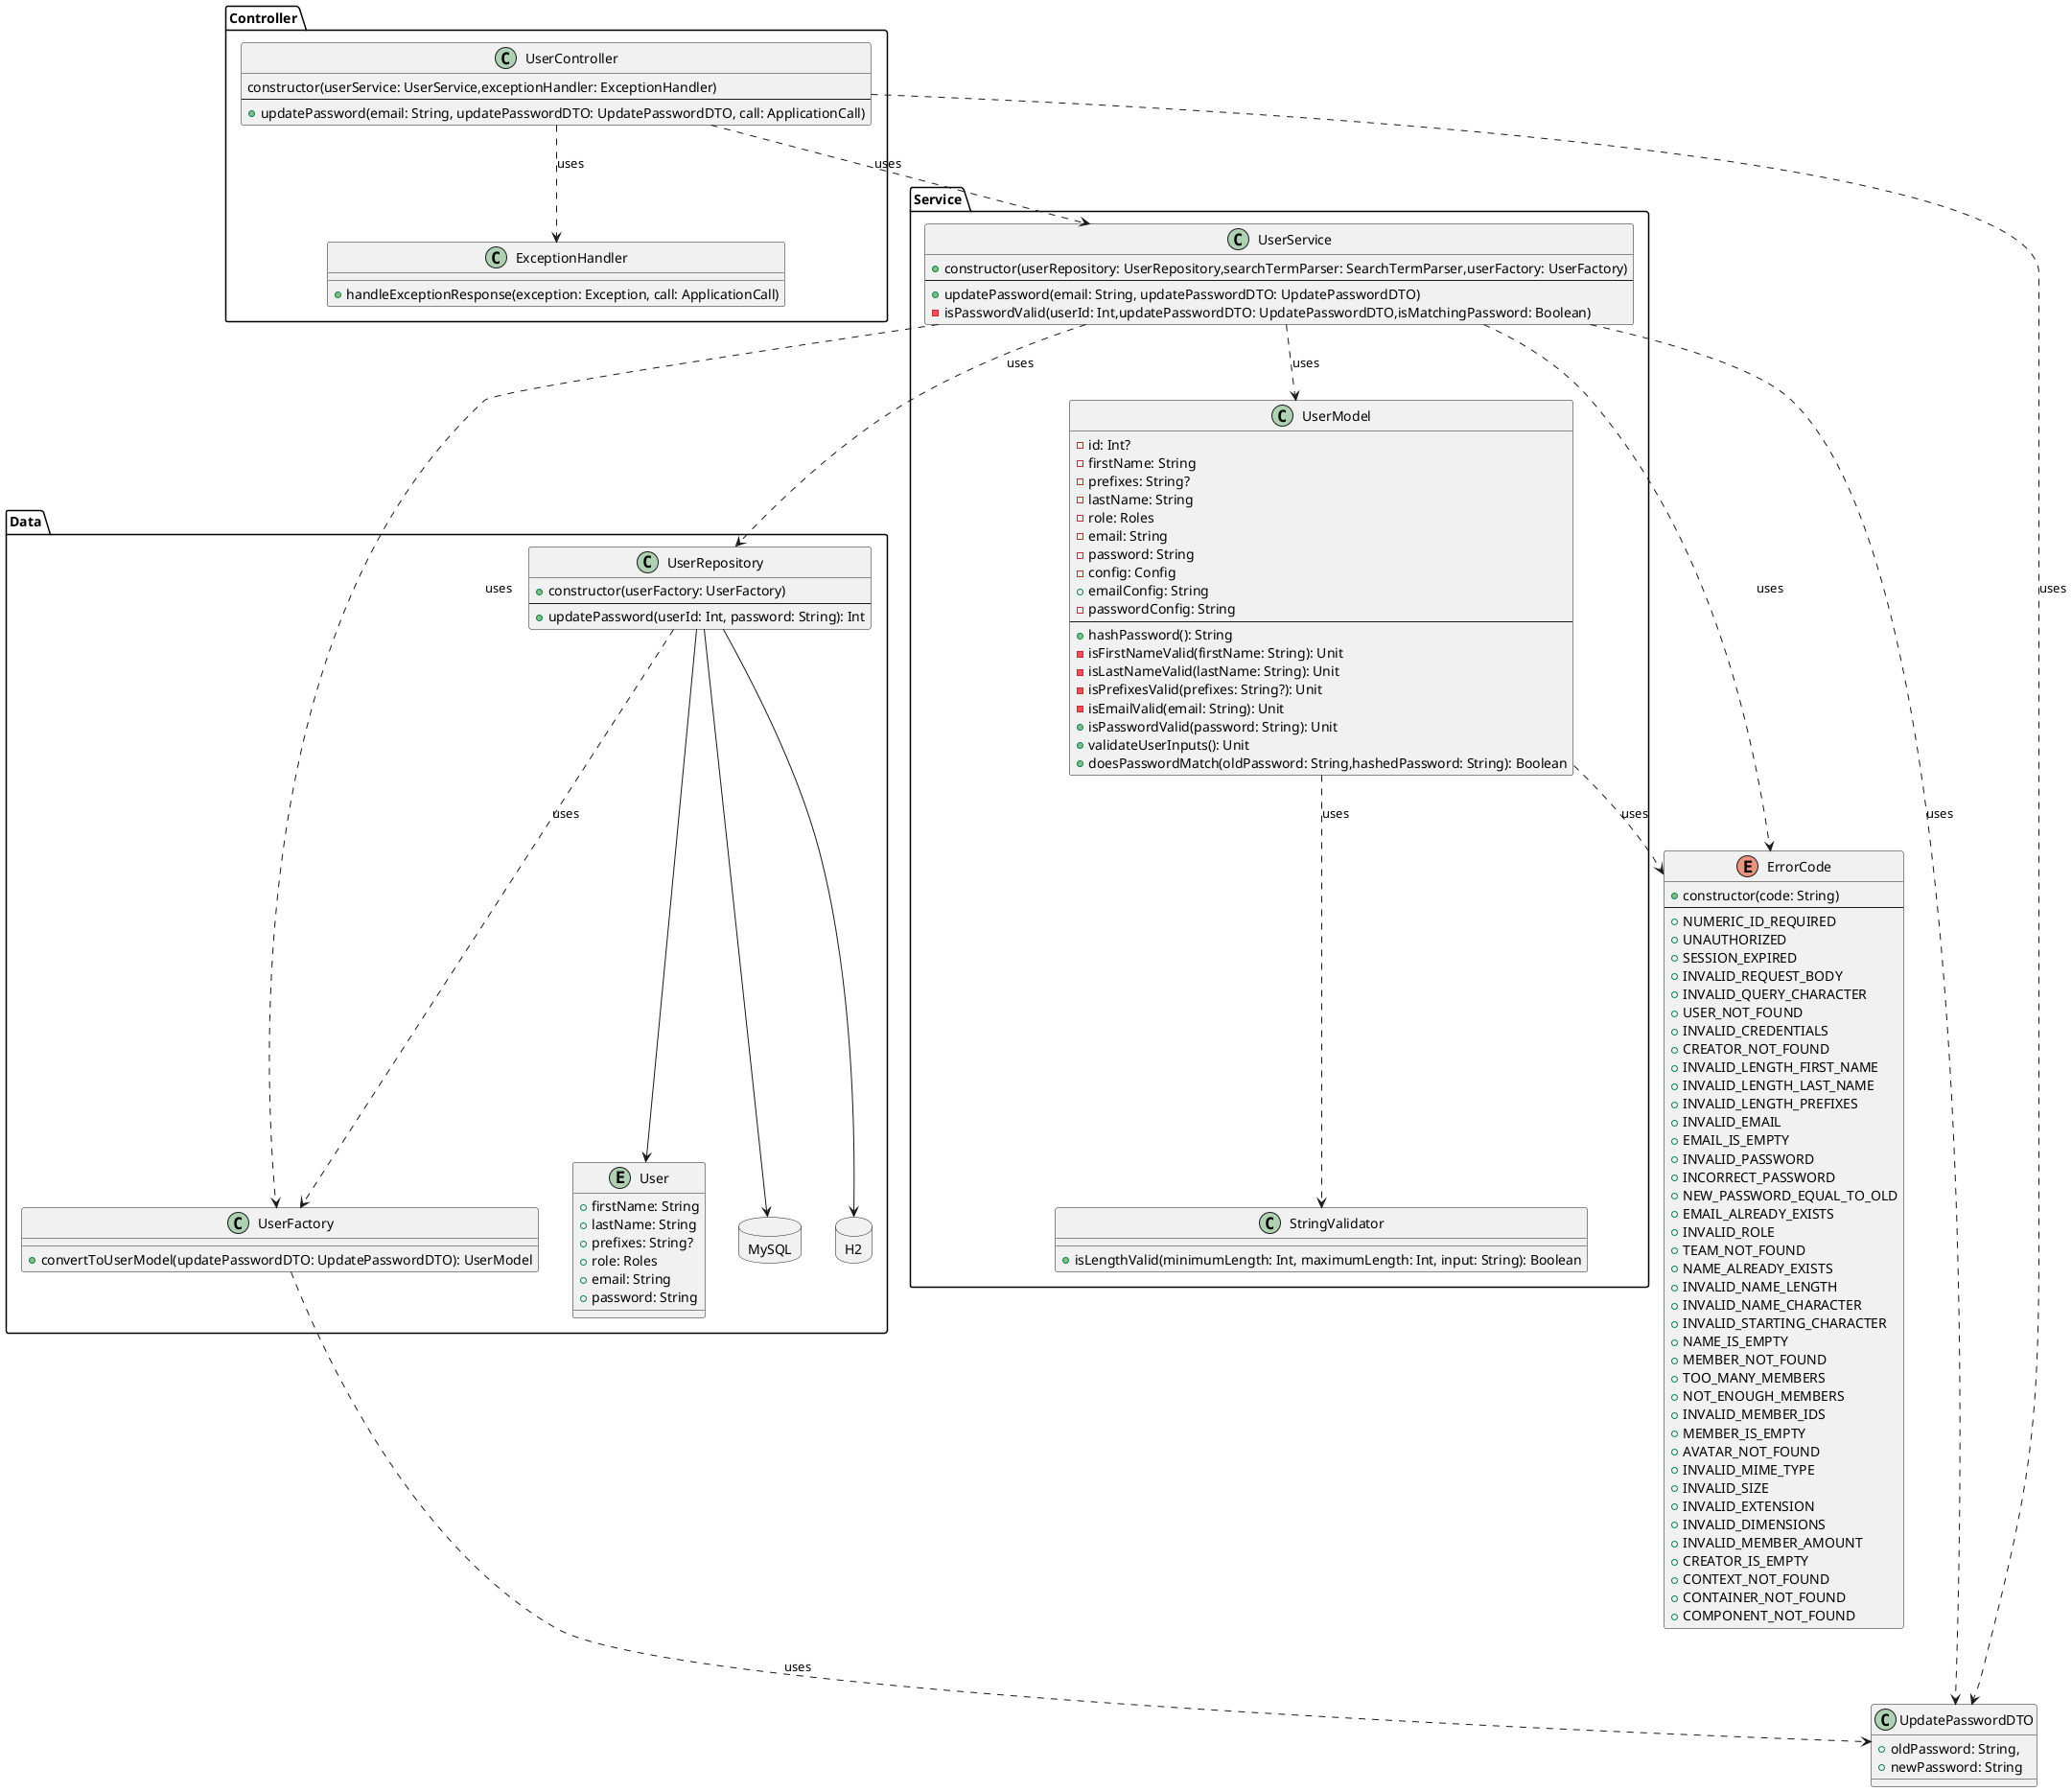 @startuml
'https://plantuml.com/class-diagram

package Data <<Folder>> {
Entity User {
+ firstName: String
+ lastName: String
+ prefixes: String?
+ role: Roles
+ email: String
+ password: String
}

class UserRepository {
+ constructor(userFactory: UserFactory)
--
+ updatePassword(userId: Int, password: String): Int
}

class UserFactory {
+ convertToUserModel(updatePasswordDTO: UpdatePasswordDTO): UserModel
}

package MySQL <<Database>> {
}
package H2 <<Database>> {
}
UserRepository --> MySQL
UserRepository --> H2
UserRepository --> User
}

class UpdatePasswordDTO {
+ oldPassword: String,
+ newPassword: String
}

package Service {
class UserService {
+ constructor(userRepository: UserRepository,searchTermParser: SearchTermParser,userFactory: UserFactory)
--
+ updatePassword(email: String, updatePasswordDTO: UpdatePasswordDTO)
- isPasswordValid(userId: Int,updatePasswordDTO: UpdatePasswordDTO,isMatchingPassword: Boolean)
}

class UserModel {
- id: Int?
- firstName: String
- prefixes: String?
- lastName: String
- role: Roles
- email: String
- password: String
- config: Config
+ emailConfig: String
- passwordConfig: String
--
+ hashPassword(): String
- isFirstNameValid(firstName: String): Unit
- isLastNameValid(lastName: String): Unit
- isPrefixesValid(prefixes: String?): Unit
- isEmailValid(email: String): Unit
+ isPasswordValid(password: String): Unit
+ validateUserInputs(): Unit
+ doesPasswordMatch(oldPassword: String,hashedPassword: String): Boolean
}
class StringValidator {
+ isLengthValid(minimumLength: Int, maximumLength: Int, input: String): Boolean
}


UserModel ..> StringValidator : uses
UserService ..> UserRepository : uses
UserRepository ..> UserFactory : uses
UserService ..> UserFactory : uses
UserService ..> UpdatePasswordDTO : uses
UserService ..> UserModel : uses
}

package Controller {
class UserController {
constructor(userService: UserService,exceptionHandler: ExceptionHandler)
--
+ updatePassword(email: String, updatePasswordDTO: UpdatePasswordDTO, call: ApplicationCall)
}

class ExceptionHandler {
+ handleExceptionResponse(exception: Exception, call: ApplicationCall)
}

UserController ..> ExceptionHandler : uses
UserController ..> UpdatePasswordDTO : uses
UserController ..> UserService : uses
UserFactory ..> UpdatePasswordDTO : uses
}

enum ErrorCode {
+ constructor(code: String)
--
+ NUMERIC_ID_REQUIRED
+ UNAUTHORIZED
+ SESSION_EXPIRED
+ INVALID_REQUEST_BODY
+ INVALID_QUERY_CHARACTER
+ USER_NOT_FOUND
+ INVALID_CREDENTIALS
+ CREATOR_NOT_FOUND
+ INVALID_LENGTH_FIRST_NAME
+ INVALID_LENGTH_LAST_NAME
+ INVALID_LENGTH_PREFIXES
+ INVALID_EMAIL
+ EMAIL_IS_EMPTY
+ INVALID_PASSWORD
+ INCORRECT_PASSWORD
+ NEW_PASSWORD_EQUAL_TO_OLD
+ EMAIL_ALREADY_EXISTS
+ INVALID_ROLE
+ TEAM_NOT_FOUND
+ NAME_ALREADY_EXISTS
+ INVALID_NAME_LENGTH
+ INVALID_NAME_CHARACTER
+ INVALID_STARTING_CHARACTER
+ NAME_IS_EMPTY
+ MEMBER_NOT_FOUND
+ TOO_MANY_MEMBERS
+ NOT_ENOUGH_MEMBERS
+ INVALID_MEMBER_IDS
+ MEMBER_IS_EMPTY
+ AVATAR_NOT_FOUND
+ INVALID_MIME_TYPE
+ INVALID_SIZE
+ INVALID_EXTENSION
+ INVALID_DIMENSIONS
+ INVALID_MEMBER_AMOUNT
+ CREATOR_IS_EMPTY
+ CONTEXT_NOT_FOUND
+ CONTAINER_NOT_FOUND
+ COMPONENT_NOT_FOUND
}

UserModel ..> ErrorCode : uses
UserService ..> ErrorCode : uses
@enduml